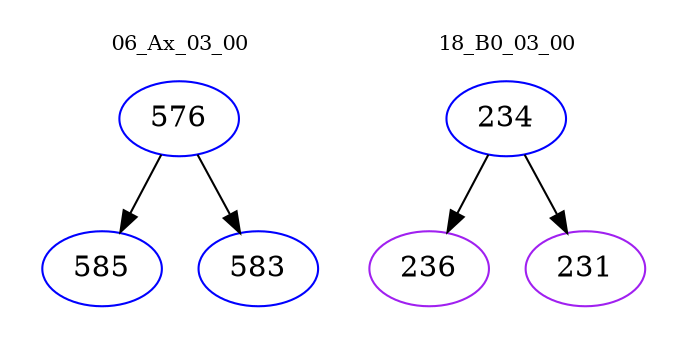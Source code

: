 digraph{
subgraph cluster_0 {
color = white
label = "06_Ax_03_00";
fontsize=10;
T0_576 [label="576", color="blue"]
T0_576 -> T0_585 [color="black"]
T0_585 [label="585", color="blue"]
T0_576 -> T0_583 [color="black"]
T0_583 [label="583", color="blue"]
}
subgraph cluster_1 {
color = white
label = "18_B0_03_00";
fontsize=10;
T1_234 [label="234", color="blue"]
T1_234 -> T1_236 [color="black"]
T1_236 [label="236", color="purple"]
T1_234 -> T1_231 [color="black"]
T1_231 [label="231", color="purple"]
}
}
